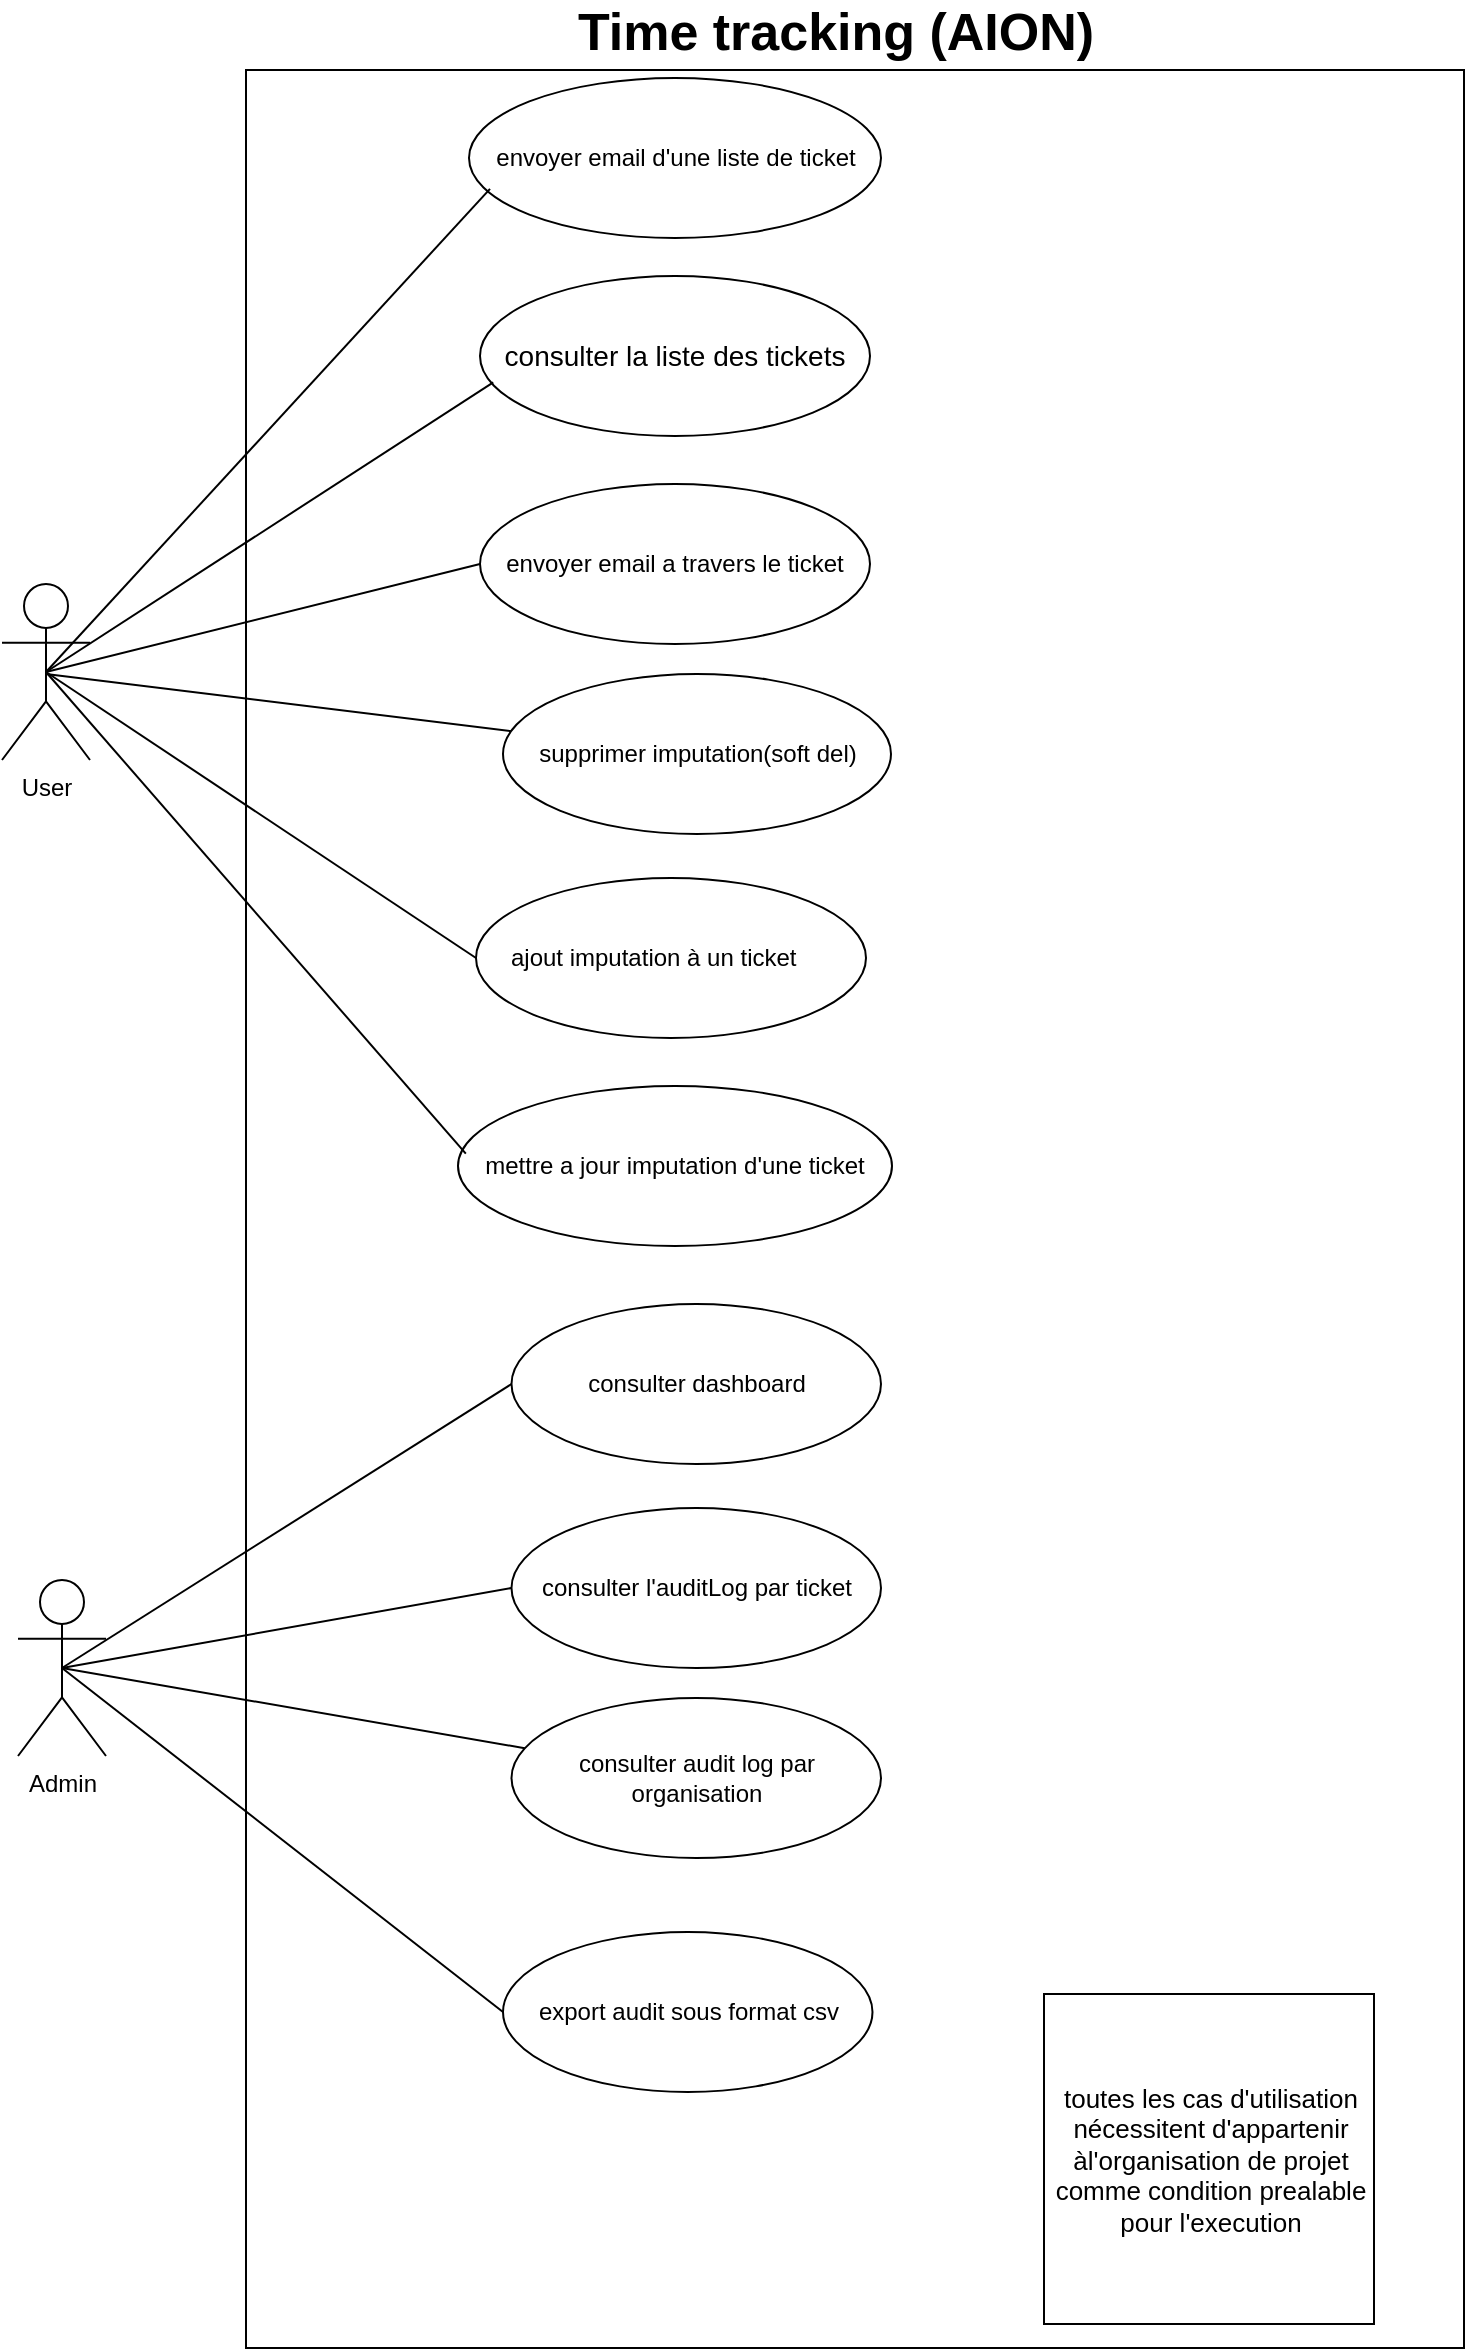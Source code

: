 <mxfile version="23.1.2" type="github">
  <diagram name="Page-1" id="HMoWm8q01mGYL6mocgkL">
    <mxGraphModel dx="996" dy="1728" grid="0" gridSize="10" guides="1" tooltips="1" connect="1" arrows="1" fold="1" page="1" pageScale="1" pageWidth="827" pageHeight="1169" math="0" shadow="0">
      <root>
        <mxCell id="0" />
        <mxCell id="1" parent="0" />
        <mxCell id="uwcOLz1gDEWIKycSYIdj-1" value="User" style="shape=umlActor;verticalLabelPosition=bottom;verticalAlign=top;html=1;outlineConnect=0;" vertex="1" parent="1">
          <mxGeometry x="39" y="218" width="44" height="88" as="geometry" />
        </mxCell>
        <mxCell id="uwcOLz1gDEWIKycSYIdj-3" value="Admin" style="shape=umlActor;verticalLabelPosition=bottom;verticalAlign=top;html=1;outlineConnect=0;" vertex="1" parent="1">
          <mxGeometry x="47" y="716" width="44" height="88" as="geometry" />
        </mxCell>
        <mxCell id="uwcOLz1gDEWIKycSYIdj-11" value="" style="rounded=0;whiteSpace=wrap;html=1;" vertex="1" parent="1">
          <mxGeometry x="161" y="-39" width="609" height="1139" as="geometry" />
        </mxCell>
        <mxCell id="uwcOLz1gDEWIKycSYIdj-4" value="&lt;font style=&quot;font-size: 14px;&quot;&gt;consulter la liste des tickets&lt;/font&gt;" style="ellipse;whiteSpace=wrap;html=1;" vertex="1" parent="1">
          <mxGeometry x="278" y="64" width="195" height="80" as="geometry" />
        </mxCell>
        <mxCell id="uwcOLz1gDEWIKycSYIdj-5" value="envoyer email a travers le ticket" style="ellipse;whiteSpace=wrap;html=1;" vertex="1" parent="1">
          <mxGeometry x="278" y="168" width="195" height="80" as="geometry" />
        </mxCell>
        <mxCell id="uwcOLz1gDEWIKycSYIdj-6" value="ajout imputation à un ticket&lt;span style=&quot;white-space: pre;&quot;&gt;&#x9;&lt;/span&gt;" style="ellipse;whiteSpace=wrap;html=1;" vertex="1" parent="1">
          <mxGeometry x="276" y="365" width="195" height="80" as="geometry" />
        </mxCell>
        <mxCell id="uwcOLz1gDEWIKycSYIdj-7" value="mettre a jour imputation d&#39;une ticket" style="ellipse;whiteSpace=wrap;html=1;" vertex="1" parent="1">
          <mxGeometry x="267" y="469" width="217" height="80" as="geometry" />
        </mxCell>
        <mxCell id="uwcOLz1gDEWIKycSYIdj-8" value="supprimer imputation(soft del)" style="ellipse;whiteSpace=wrap;html=1;" vertex="1" parent="1">
          <mxGeometry x="289.5" y="263" width="194" height="80" as="geometry" />
        </mxCell>
        <mxCell id="uwcOLz1gDEWIKycSYIdj-9" value="envoyer email d&#39;une liste de ticket" style="ellipse;whiteSpace=wrap;html=1;" vertex="1" parent="1">
          <mxGeometry x="272.5" y="-35" width="206" height="80" as="geometry" />
        </mxCell>
        <mxCell id="uwcOLz1gDEWIKycSYIdj-12" value="consulter dashboard" style="ellipse;whiteSpace=wrap;html=1;" vertex="1" parent="1">
          <mxGeometry x="293.75" y="578" width="184.75" height="80" as="geometry" />
        </mxCell>
        <mxCell id="uwcOLz1gDEWIKycSYIdj-13" value="consulter l&#39;auditLog par ticket" style="ellipse;whiteSpace=wrap;html=1;" vertex="1" parent="1">
          <mxGeometry x="293.75" y="680" width="184.75" height="80" as="geometry" />
        </mxCell>
        <mxCell id="uwcOLz1gDEWIKycSYIdj-14" value="consulter audit log par organisation" style="ellipse;whiteSpace=wrap;html=1;" vertex="1" parent="1">
          <mxGeometry x="293.75" y="775" width="184.75" height="80" as="geometry" />
        </mxCell>
        <mxCell id="uwcOLz1gDEWIKycSYIdj-15" value="export audit sous format csv" style="ellipse;whiteSpace=wrap;html=1;" vertex="1" parent="1">
          <mxGeometry x="289.5" y="892" width="184.75" height="80" as="geometry" />
        </mxCell>
        <mxCell id="uwcOLz1gDEWIKycSYIdj-17" value="&lt;b&gt;&lt;font style=&quot;font-size: 26px;&quot;&gt;Time tracking (AION)&lt;/font&gt;&lt;/b&gt;" style="text;html=1;strokeColor=none;fillColor=none;align=center;verticalAlign=middle;whiteSpace=wrap;rounded=0;" vertex="1" parent="1">
          <mxGeometry x="289.5" y="-73" width="332" height="30" as="geometry" />
        </mxCell>
        <mxCell id="uwcOLz1gDEWIKycSYIdj-18" value="" style="endArrow=none;html=1;rounded=0;exitX=0.5;exitY=0.5;exitDx=0;exitDy=0;exitPerimeter=0;entryX=0.051;entryY=0.693;entryDx=0;entryDy=0;entryPerimeter=0;" edge="1" parent="1" source="uwcOLz1gDEWIKycSYIdj-1" target="uwcOLz1gDEWIKycSYIdj-9">
          <mxGeometry width="50" height="50" relative="1" as="geometry">
            <mxPoint x="388" y="213" as="sourcePoint" />
            <mxPoint x="438" y="163" as="targetPoint" />
          </mxGeometry>
        </mxCell>
        <mxCell id="uwcOLz1gDEWIKycSYIdj-19" value="" style="endArrow=none;html=1;rounded=0;exitX=0.5;exitY=0.5;exitDx=0;exitDy=0;exitPerimeter=0;entryX=0.034;entryY=0.665;entryDx=0;entryDy=0;entryPerimeter=0;" edge="1" parent="1" source="uwcOLz1gDEWIKycSYIdj-1" target="uwcOLz1gDEWIKycSYIdj-4">
          <mxGeometry width="50" height="50" relative="1" as="geometry">
            <mxPoint x="388" y="213" as="sourcePoint" />
            <mxPoint x="438" y="163" as="targetPoint" />
          </mxGeometry>
        </mxCell>
        <mxCell id="uwcOLz1gDEWIKycSYIdj-20" value="" style="endArrow=none;html=1;rounded=0;exitX=0.5;exitY=0.5;exitDx=0;exitDy=0;exitPerimeter=0;entryX=0;entryY=0.5;entryDx=0;entryDy=0;" edge="1" parent="1" source="uwcOLz1gDEWIKycSYIdj-1" target="uwcOLz1gDEWIKycSYIdj-5">
          <mxGeometry width="50" height="50" relative="1" as="geometry">
            <mxPoint x="388" y="213" as="sourcePoint" />
            <mxPoint x="438" y="163" as="targetPoint" />
          </mxGeometry>
        </mxCell>
        <mxCell id="uwcOLz1gDEWIKycSYIdj-21" value="" style="endArrow=none;html=1;rounded=0;" edge="1" parent="1" target="uwcOLz1gDEWIKycSYIdj-8">
          <mxGeometry width="50" height="50" relative="1" as="geometry">
            <mxPoint x="61" y="263" as="sourcePoint" />
            <mxPoint x="438" y="263" as="targetPoint" />
          </mxGeometry>
        </mxCell>
        <mxCell id="uwcOLz1gDEWIKycSYIdj-22" value="" style="endArrow=none;html=1;rounded=0;exitX=0.5;exitY=0.5;exitDx=0;exitDy=0;exitPerimeter=0;entryX=0;entryY=0.5;entryDx=0;entryDy=0;" edge="1" parent="1" source="uwcOLz1gDEWIKycSYIdj-1" target="uwcOLz1gDEWIKycSYIdj-6">
          <mxGeometry width="50" height="50" relative="1" as="geometry">
            <mxPoint x="388" y="313" as="sourcePoint" />
            <mxPoint x="438" y="263" as="targetPoint" />
          </mxGeometry>
        </mxCell>
        <mxCell id="uwcOLz1gDEWIKycSYIdj-23" value="" style="endArrow=none;html=1;rounded=0;exitX=0.5;exitY=0.5;exitDx=0;exitDy=0;exitPerimeter=0;entryX=0.018;entryY=0.423;entryDx=0;entryDy=0;entryPerimeter=0;" edge="1" parent="1" source="uwcOLz1gDEWIKycSYIdj-1" target="uwcOLz1gDEWIKycSYIdj-7">
          <mxGeometry width="50" height="50" relative="1" as="geometry">
            <mxPoint x="388" y="513" as="sourcePoint" />
            <mxPoint x="438" y="463" as="targetPoint" />
          </mxGeometry>
        </mxCell>
        <mxCell id="uwcOLz1gDEWIKycSYIdj-24" value="" style="endArrow=none;html=1;rounded=0;exitX=0.5;exitY=0.5;exitDx=0;exitDy=0;exitPerimeter=0;entryX=0;entryY=0.5;entryDx=0;entryDy=0;" edge="1" parent="1" source="uwcOLz1gDEWIKycSYIdj-3" target="uwcOLz1gDEWIKycSYIdj-12">
          <mxGeometry width="50" height="50" relative="1" as="geometry">
            <mxPoint x="388" y="713" as="sourcePoint" />
            <mxPoint x="438" y="663" as="targetPoint" />
          </mxGeometry>
        </mxCell>
        <mxCell id="uwcOLz1gDEWIKycSYIdj-25" value="" style="endArrow=none;html=1;rounded=0;exitX=0.5;exitY=0.5;exitDx=0;exitDy=0;exitPerimeter=0;entryX=0;entryY=0.5;entryDx=0;entryDy=0;" edge="1" parent="1" source="uwcOLz1gDEWIKycSYIdj-3" target="uwcOLz1gDEWIKycSYIdj-13">
          <mxGeometry width="50" height="50" relative="1" as="geometry">
            <mxPoint x="388" y="713" as="sourcePoint" />
            <mxPoint x="438" y="663" as="targetPoint" />
          </mxGeometry>
        </mxCell>
        <mxCell id="uwcOLz1gDEWIKycSYIdj-26" value="" style="endArrow=none;html=1;rounded=0;exitX=0.5;exitY=0.5;exitDx=0;exitDy=0;exitPerimeter=0;" edge="1" parent="1" source="uwcOLz1gDEWIKycSYIdj-3" target="uwcOLz1gDEWIKycSYIdj-14">
          <mxGeometry width="50" height="50" relative="1" as="geometry">
            <mxPoint x="388" y="713" as="sourcePoint" />
            <mxPoint x="438" y="663" as="targetPoint" />
          </mxGeometry>
        </mxCell>
        <mxCell id="uwcOLz1gDEWIKycSYIdj-27" value="" style="endArrow=none;html=1;rounded=0;entryX=0;entryY=0.5;entryDx=0;entryDy=0;exitX=0.5;exitY=0.5;exitDx=0;exitDy=0;exitPerimeter=0;" edge="1" parent="1" source="uwcOLz1gDEWIKycSYIdj-3" target="uwcOLz1gDEWIKycSYIdj-15">
          <mxGeometry width="50" height="50" relative="1" as="geometry">
            <mxPoint x="388" y="813" as="sourcePoint" />
            <mxPoint x="438" y="763" as="targetPoint" />
          </mxGeometry>
        </mxCell>
        <mxCell id="uwcOLz1gDEWIKycSYIdj-31" value="" style="whiteSpace=wrap;html=1;aspect=fixed;" vertex="1" parent="1">
          <mxGeometry x="560" y="923" width="165" height="165" as="geometry" />
        </mxCell>
        <mxCell id="uwcOLz1gDEWIKycSYIdj-32" value="&lt;font style=&quot;font-size: 13px;&quot;&gt;toutes les cas d&#39;utilisation nécessitent d&#39;appartenir àl&#39;organisation de projet comme condition prealable pour l&#39;execution&lt;/font&gt;" style="text;html=1;strokeColor=none;fillColor=none;align=center;verticalAlign=middle;whiteSpace=wrap;rounded=0;" vertex="1" parent="1">
          <mxGeometry x="560" y="933.5" width="167" height="144" as="geometry" />
        </mxCell>
      </root>
    </mxGraphModel>
  </diagram>
</mxfile>
